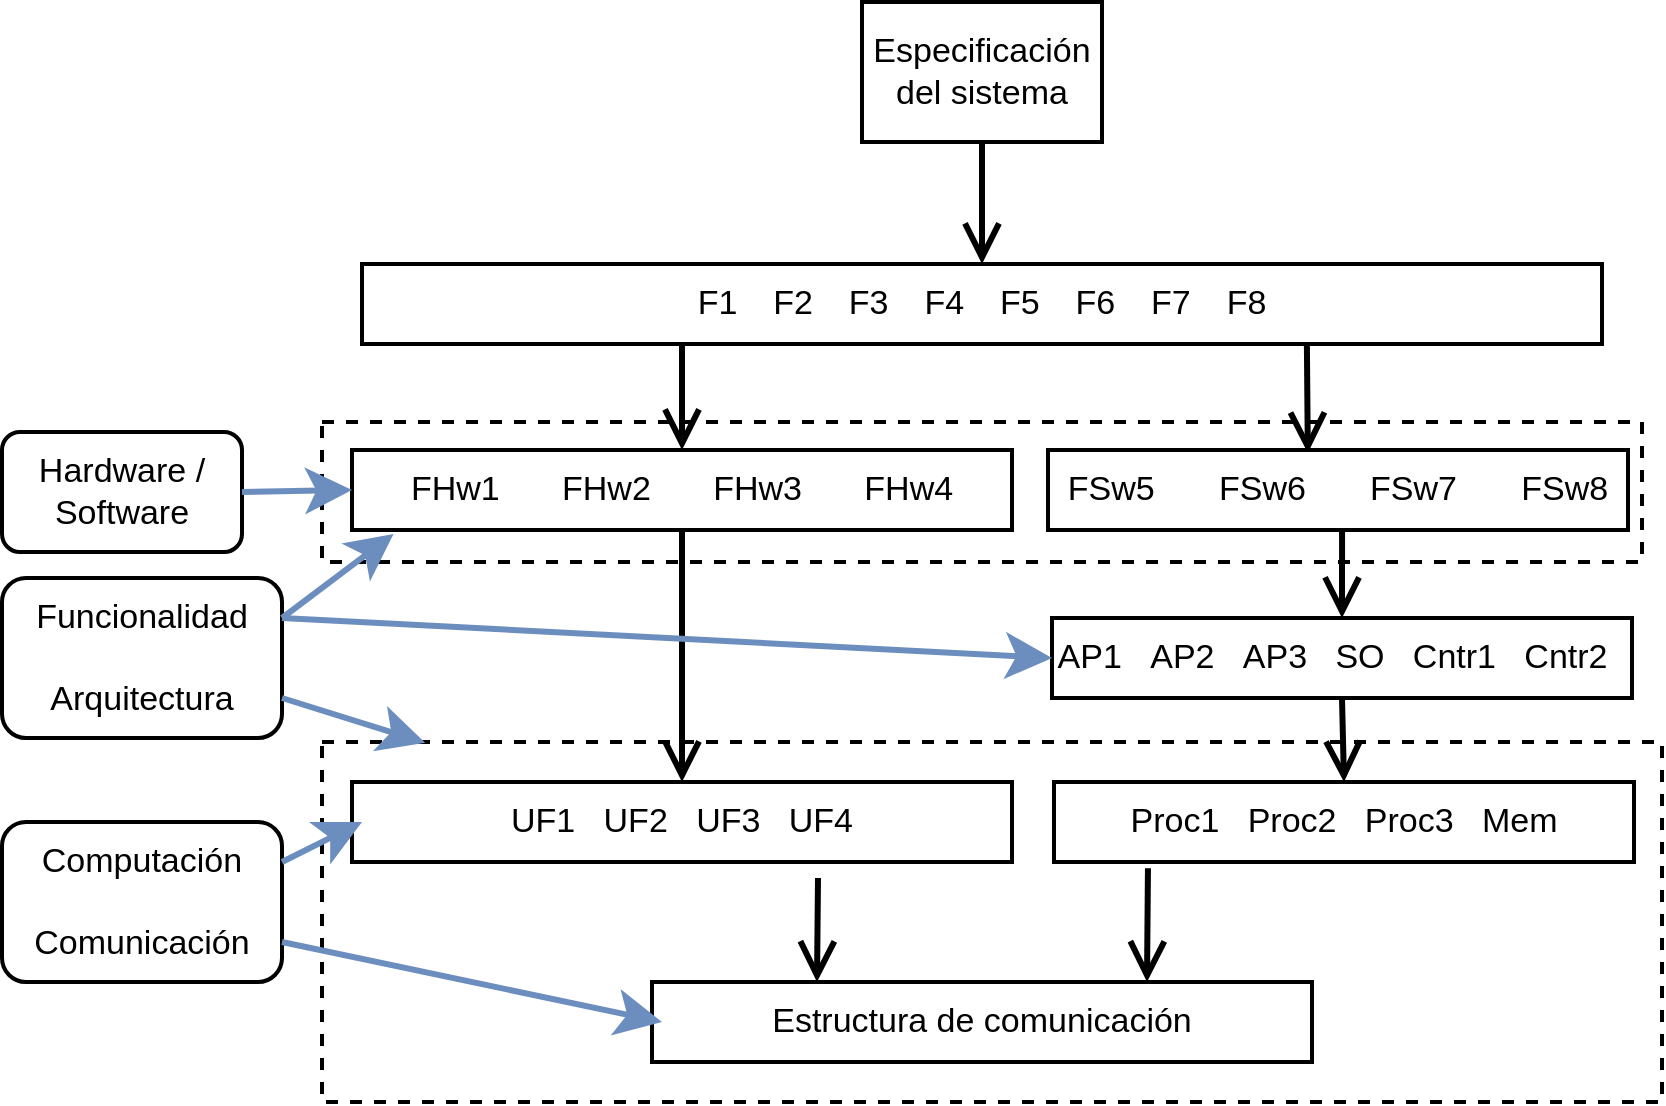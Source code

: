 <mxfile version="15.3.5" type="device"><diagram id="zPUGsXSdhFLoyrAWqTQ_" name="Page-1"><mxGraphModel dx="1240" dy="694" grid="1" gridSize="10" guides="1" tooltips="1" connect="1" arrows="1" fold="1" page="1" pageScale="1" pageWidth="850" pageHeight="1100" math="0" shadow="0"><root><mxCell id="0"/><mxCell id="1" parent="0"/><mxCell id="7jA7dr61VbNITCyJibbU-95" value="" style="rounded=0;whiteSpace=wrap;html=1;dashed=1;labelBackgroundColor=none;hachureGap=4;pointerEvents=0;fontSize=17;fontColor=#000000;strokeWidth=2;align=center;" vertex="1" parent="1"><mxGeometry x="170" y="410" width="670" height="180" as="geometry"/></mxCell><mxCell id="7jA7dr61VbNITCyJibbU-90" value="" style="rounded=0;whiteSpace=wrap;html=1;labelBackgroundColor=none;hachureGap=4;pointerEvents=0;fontSize=17;fontColor=#000000;strokeWidth=2;align=center;dashed=1;" vertex="1" parent="1"><mxGeometry x="170" y="250" width="660" height="70" as="geometry"/></mxCell><mxCell id="7jA7dr61VbNITCyJibbU-68" style="edgeStyle=none;curved=1;rounded=0;orthogonalLoop=1;jettySize=auto;html=1;entryX=0.5;entryY=0;entryDx=0;entryDy=0;fontSize=17;fontColor=#000000;endArrow=open;startSize=14;endSize=14;sourcePerimeterSpacing=8;targetPerimeterSpacing=8;strokeWidth=3;exitX=0.5;exitY=1;exitDx=0;exitDy=0;" edge="1" parent="1" source="7jA7dr61VbNITCyJibbU-64" target="7jA7dr61VbNITCyJibbU-65"><mxGeometry relative="1" as="geometry"/></mxCell><mxCell id="7jA7dr61VbNITCyJibbU-64" value="Especificación del sistema" style="rounded=0;whiteSpace=wrap;html=1;labelBackgroundColor=none;hachureGap=4;pointerEvents=0;fontSize=17;fontColor=#000000;strokeWidth=2;align=center;" vertex="1" parent="1"><mxGeometry x="440" y="40" width="120" height="70" as="geometry"/></mxCell><mxCell id="7jA7dr61VbNITCyJibbU-79" style="edgeStyle=none;curved=1;rounded=0;orthogonalLoop=1;jettySize=auto;html=1;entryX=0.448;entryY=0.039;entryDx=0;entryDy=0;fontSize=17;fontColor=#000000;endArrow=open;startSize=14;endSize=14;sourcePerimeterSpacing=8;targetPerimeterSpacing=8;strokeWidth=3;exitX=0.762;exitY=1;exitDx=0;exitDy=0;exitPerimeter=0;entryPerimeter=0;" edge="1" parent="1" source="7jA7dr61VbNITCyJibbU-65" target="7jA7dr61VbNITCyJibbU-74"><mxGeometry relative="1" as="geometry"><mxPoint x="663" y="228" as="sourcePoint"/></mxGeometry></mxCell><mxCell id="7jA7dr61VbNITCyJibbU-92" style="edgeStyle=none;curved=1;rounded=0;orthogonalLoop=1;jettySize=auto;html=1;entryX=0.5;entryY=0;entryDx=0;entryDy=0;fontSize=17;fontColor=#000000;endArrow=open;startSize=14;endSize=14;sourcePerimeterSpacing=8;targetPerimeterSpacing=8;strokeWidth=3;" edge="1" parent="1" target="7jA7dr61VbNITCyJibbU-70"><mxGeometry relative="1" as="geometry"><mxPoint x="350" y="212" as="sourcePoint"/></mxGeometry></mxCell><mxCell id="7jA7dr61VbNITCyJibbU-65" value="F1&lt;span style=&quot;white-space: pre&quot;&gt;&#9;&lt;/span&gt;F2&lt;span style=&quot;white-space: pre&quot;&gt;&#9;&lt;/span&gt;F3&lt;span style=&quot;white-space: pre&quot;&gt;&#9;&lt;/span&gt;F4&lt;span style=&quot;white-space: pre&quot;&gt;&#9;&lt;/span&gt;F5&lt;span style=&quot;white-space: pre&quot;&gt;&#9;&lt;/span&gt;F6&lt;span style=&quot;white-space: pre&quot;&gt;&#9;&lt;/span&gt;F7&lt;span style=&quot;white-space: pre&quot;&gt;&#9;&lt;/span&gt;F8" style="whiteSpace=wrap;html=1;rounded=0;fontSize=17;strokeWidth=2;hachureGap=4;" vertex="1" parent="1"><mxGeometry x="190" y="171" width="620" height="40" as="geometry"/></mxCell><mxCell id="7jA7dr61VbNITCyJibbU-86" style="edgeStyle=none;curved=1;rounded=0;orthogonalLoop=1;jettySize=auto;html=1;entryX=0.5;entryY=0;entryDx=0;entryDy=0;fontSize=17;fontColor=#000000;endArrow=open;startSize=14;endSize=14;sourcePerimeterSpacing=8;targetPerimeterSpacing=8;strokeWidth=3;exitX=0.5;exitY=1;exitDx=0;exitDy=0;" edge="1" parent="1" source="7jA7dr61VbNITCyJibbU-70" target="7jA7dr61VbNITCyJibbU-85"><mxGeometry relative="1" as="geometry"/></mxCell><mxCell id="7jA7dr61VbNITCyJibbU-70" value="FHw1&lt;span style=&quot;white-space: pre&quot;&gt;&#9;&lt;/span&gt;FHw2&lt;span style=&quot;white-space: pre&quot;&gt;&#9;&lt;/span&gt;FHw3&lt;span style=&quot;white-space: pre&quot;&gt;&#9;&lt;/span&gt;FHw4" style="rounded=0;whiteSpace=wrap;html=1;labelBackgroundColor=none;hachureGap=4;pointerEvents=0;fontSize=17;fontColor=#000000;strokeWidth=2;align=center;" vertex="1" parent="1"><mxGeometry x="185" y="264" width="330" height="40" as="geometry"/></mxCell><mxCell id="7jA7dr61VbNITCyJibbU-81" value="" style="edgeStyle=none;curved=1;rounded=0;orthogonalLoop=1;jettySize=auto;html=1;fontSize=17;fontColor=#000000;endArrow=open;startSize=14;endSize=14;sourcePerimeterSpacing=8;targetPerimeterSpacing=8;strokeWidth=3;exitX=0.507;exitY=1;exitDx=0;exitDy=0;entryX=0.5;entryY=0;entryDx=0;entryDy=0;exitPerimeter=0;" edge="1" parent="1" source="7jA7dr61VbNITCyJibbU-74" target="7jA7dr61VbNITCyJibbU-80"><mxGeometry relative="1" as="geometry"><mxPoint x="745" y="360" as="targetPoint"/></mxGeometry></mxCell><mxCell id="7jA7dr61VbNITCyJibbU-74" value="FSw5&lt;span style=&quot;white-space: pre&quot;&gt;&#9;&lt;/span&gt;FSw6&lt;span style=&quot;white-space: pre&quot;&gt;&#9;&lt;/span&gt;FSw7&lt;span style=&quot;white-space: pre&quot;&gt;&#9;&lt;/span&gt;FSw8" style="rounded=0;whiteSpace=wrap;html=1;labelBackgroundColor=none;hachureGap=4;pointerEvents=0;fontSize=17;fontColor=#000000;strokeWidth=2;align=center;" vertex="1" parent="1"><mxGeometry x="533" y="264" width="290" height="40" as="geometry"/></mxCell><mxCell id="7jA7dr61VbNITCyJibbU-84" style="edgeStyle=none;curved=1;rounded=0;orthogonalLoop=1;jettySize=auto;html=1;entryX=0.5;entryY=0;entryDx=0;entryDy=0;fontSize=17;fontColor=#000000;endArrow=open;startSize=14;endSize=14;sourcePerimeterSpacing=8;targetPerimeterSpacing=8;strokeWidth=3;exitX=0.5;exitY=1;exitDx=0;exitDy=0;" edge="1" parent="1" source="7jA7dr61VbNITCyJibbU-80" target="7jA7dr61VbNITCyJibbU-83"><mxGeometry relative="1" as="geometry"/></mxCell><mxCell id="7jA7dr61VbNITCyJibbU-80" value="AP1&amp;nbsp; &amp;nbsp;AP2&amp;nbsp; &amp;nbsp;AP3&amp;nbsp; &amp;nbsp;SO&amp;nbsp; &amp;nbsp;Cntr1&amp;nbsp; &amp;nbsp;Cntr2&amp;nbsp;&amp;nbsp;" style="rounded=0;whiteSpace=wrap;html=1;labelBackgroundColor=none;hachureGap=4;pointerEvents=0;fontSize=17;fontColor=#000000;strokeWidth=2;align=center;" vertex="1" parent="1"><mxGeometry x="535" y="348" width="290" height="40" as="geometry"/></mxCell><mxCell id="7jA7dr61VbNITCyJibbU-93" style="edgeStyle=none;curved=1;rounded=0;orthogonalLoop=1;jettySize=auto;html=1;entryX=0.75;entryY=0;entryDx=0;entryDy=0;fontSize=17;fontColor=#000000;endArrow=open;startSize=14;endSize=14;sourcePerimeterSpacing=8;targetPerimeterSpacing=8;strokeWidth=3;exitX=0.162;exitY=1.079;exitDx=0;exitDy=0;exitPerimeter=0;" edge="1" parent="1" source="7jA7dr61VbNITCyJibbU-83" target="7jA7dr61VbNITCyJibbU-87"><mxGeometry relative="1" as="geometry"/></mxCell><mxCell id="7jA7dr61VbNITCyJibbU-83" value="Proc1&amp;nbsp; &amp;nbsp;Proc2&amp;nbsp; &amp;nbsp;Proc3&amp;nbsp; &amp;nbsp;Mem" style="rounded=0;whiteSpace=wrap;html=1;labelBackgroundColor=none;hachureGap=4;pointerEvents=0;fontSize=17;fontColor=#000000;strokeWidth=2;align=center;" vertex="1" parent="1"><mxGeometry x="536" y="430" width="290" height="40" as="geometry"/></mxCell><mxCell id="7jA7dr61VbNITCyJibbU-94" style="edgeStyle=none;curved=1;rounded=0;orthogonalLoop=1;jettySize=auto;html=1;entryX=0.25;entryY=0;entryDx=0;entryDy=0;fontSize=17;fontColor=#000000;endArrow=open;startSize=14;endSize=14;sourcePerimeterSpacing=8;targetPerimeterSpacing=8;strokeWidth=3;" edge="1" parent="1" target="7jA7dr61VbNITCyJibbU-87"><mxGeometry relative="1" as="geometry"><mxPoint x="418" y="478" as="sourcePoint"/></mxGeometry></mxCell><mxCell id="7jA7dr61VbNITCyJibbU-85" value="UF1&amp;nbsp; &amp;nbsp;UF2&amp;nbsp; &amp;nbsp;UF3&amp;nbsp; &amp;nbsp;UF4" style="rounded=0;whiteSpace=wrap;html=1;labelBackgroundColor=none;hachureGap=4;pointerEvents=0;fontSize=17;fontColor=#000000;strokeWidth=2;align=center;" vertex="1" parent="1"><mxGeometry x="185" y="430" width="330" height="40" as="geometry"/></mxCell><mxCell id="7jA7dr61VbNITCyJibbU-87" value="Estructura de comunicación" style="rounded=0;whiteSpace=wrap;html=1;labelBackgroundColor=none;hachureGap=4;pointerEvents=0;fontSize=17;fontColor=#000000;strokeWidth=2;align=center;" vertex="1" parent="1"><mxGeometry x="335" y="530" width="330" height="40" as="geometry"/></mxCell><mxCell id="7jA7dr61VbNITCyJibbU-91" value="Hardware / Software" style="rounded=1;whiteSpace=wrap;html=1;labelBackgroundColor=none;hachureGap=4;pointerEvents=0;fontSize=17;fontColor=#000000;strokeWidth=2;align=center;" vertex="1" parent="1"><mxGeometry x="10" y="255" width="120" height="60" as="geometry"/></mxCell><mxCell id="7jA7dr61VbNITCyJibbU-96" value="Funcionalidad&lt;br&gt;&lt;br&gt;Arquitectura" style="rounded=1;whiteSpace=wrap;html=1;labelBackgroundColor=none;hachureGap=4;pointerEvents=0;fontSize=17;fontColor=#000000;strokeWidth=2;align=center;" vertex="1" parent="1"><mxGeometry x="10" y="328" width="140" height="80" as="geometry"/></mxCell><mxCell id="7jA7dr61VbNITCyJibbU-97" value="Computación&lt;br&gt;&lt;br&gt;Comunicación" style="rounded=1;whiteSpace=wrap;html=1;labelBackgroundColor=none;hachureGap=4;pointerEvents=0;fontSize=17;fontColor=#000000;strokeWidth=2;align=center;" vertex="1" parent="1"><mxGeometry x="10" y="450" width="140" height="80" as="geometry"/></mxCell><mxCell id="7jA7dr61VbNITCyJibbU-98" value="" style="endArrow=classic;html=1;fontSize=17;fontColor=#000000;startSize=14;endSize=14;sourcePerimeterSpacing=8;targetPerimeterSpacing=8;strokeWidth=3;exitX=1;exitY=0.5;exitDx=0;exitDy=0;entryX=0;entryY=0.5;entryDx=0;entryDy=0;fillColor=#dae8fc;strokeColor=#6c8ebf;" edge="1" parent="1" source="7jA7dr61VbNITCyJibbU-91" target="7jA7dr61VbNITCyJibbU-70"><mxGeometry width="50" height="50" relative="1" as="geometry"><mxPoint x="470" y="390" as="sourcePoint"/><mxPoint x="170" y="285" as="targetPoint"/></mxGeometry></mxCell><mxCell id="7jA7dr61VbNITCyJibbU-99" value="" style="endArrow=classic;html=1;fontSize=17;fontColor=#000000;startSize=14;endSize=14;sourcePerimeterSpacing=8;targetPerimeterSpacing=8;strokeWidth=3;exitX=1;exitY=0.25;exitDx=0;exitDy=0;entryX=0.063;entryY=1.05;entryDx=0;entryDy=0;entryPerimeter=0;fillColor=#dae8fc;strokeColor=#6c8ebf;" edge="1" parent="1" source="7jA7dr61VbNITCyJibbU-96" target="7jA7dr61VbNITCyJibbU-70"><mxGeometry width="50" height="50" relative="1" as="geometry"><mxPoint x="470" y="390" as="sourcePoint"/><mxPoint x="520" y="340" as="targetPoint"/></mxGeometry></mxCell><mxCell id="7jA7dr61VbNITCyJibbU-101" value="" style="endArrow=classic;html=1;fontSize=17;fontColor=#000000;startSize=14;endSize=14;sourcePerimeterSpacing=8;targetPerimeterSpacing=8;strokeWidth=3;entryX=0;entryY=0.5;entryDx=0;entryDy=0;exitX=1;exitY=0.25;exitDx=0;exitDy=0;fillColor=#dae8fc;strokeColor=#6c8ebf;" edge="1" parent="1" source="7jA7dr61VbNITCyJibbU-96" target="7jA7dr61VbNITCyJibbU-80"><mxGeometry width="50" height="50" relative="1" as="geometry"><mxPoint x="470" y="390" as="sourcePoint"/><mxPoint x="520" y="340" as="targetPoint"/></mxGeometry></mxCell><mxCell id="7jA7dr61VbNITCyJibbU-102" value="" style="endArrow=classic;html=1;fontSize=17;fontColor=#000000;startSize=14;endSize=14;sourcePerimeterSpacing=8;targetPerimeterSpacing=8;strokeWidth=3;exitX=1;exitY=0.75;exitDx=0;exitDy=0;entryX=0.077;entryY=0.002;entryDx=0;entryDy=0;entryPerimeter=0;fillColor=#dae8fc;strokeColor=#6c8ebf;" edge="1" parent="1" source="7jA7dr61VbNITCyJibbU-96" target="7jA7dr61VbNITCyJibbU-95"><mxGeometry width="50" height="50" relative="1" as="geometry"><mxPoint x="470" y="390" as="sourcePoint"/><mxPoint x="520" y="340" as="targetPoint"/></mxGeometry></mxCell><mxCell id="7jA7dr61VbNITCyJibbU-103" value="" style="endArrow=classic;html=1;fontSize=17;fontColor=#000000;startSize=14;endSize=14;sourcePerimeterSpacing=8;targetPerimeterSpacing=8;strokeWidth=3;exitX=1;exitY=0.25;exitDx=0;exitDy=0;fillColor=#dae8fc;strokeColor=#6c8ebf;" edge="1" parent="1" source="7jA7dr61VbNITCyJibbU-97"><mxGeometry width="50" height="50" relative="1" as="geometry"><mxPoint x="470" y="390" as="sourcePoint"/><mxPoint x="190" y="450" as="targetPoint"/></mxGeometry></mxCell><mxCell id="7jA7dr61VbNITCyJibbU-104" value="" style="endArrow=classic;html=1;fontSize=17;fontColor=#000000;startSize=14;endSize=14;sourcePerimeterSpacing=8;targetPerimeterSpacing=8;strokeWidth=3;exitX=1;exitY=0.75;exitDx=0;exitDy=0;fillColor=#dae8fc;strokeColor=#6c8ebf;" edge="1" parent="1" source="7jA7dr61VbNITCyJibbU-97"><mxGeometry width="50" height="50" relative="1" as="geometry"><mxPoint x="160" y="530" as="sourcePoint"/><mxPoint x="340" y="550" as="targetPoint"/></mxGeometry></mxCell></root></mxGraphModel></diagram></mxfile>